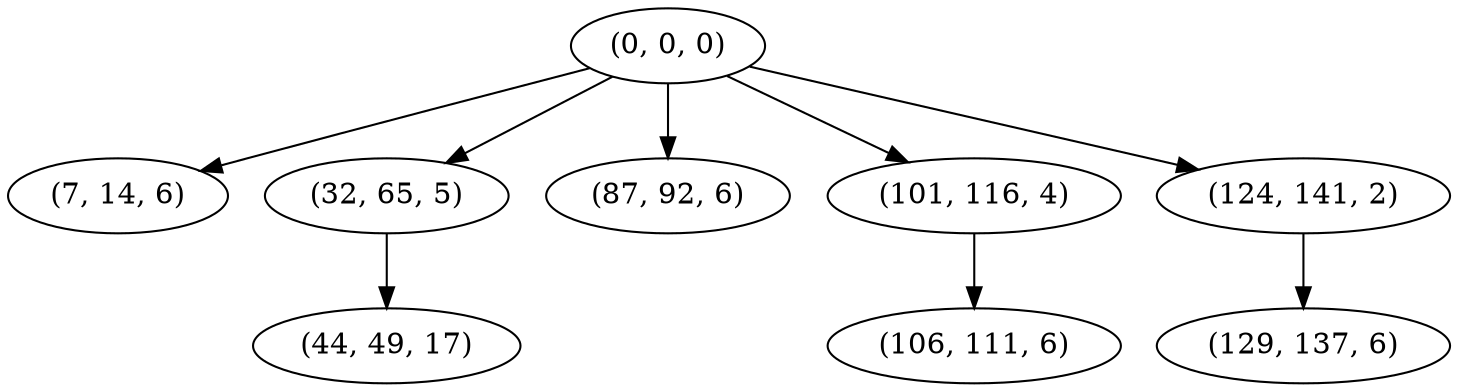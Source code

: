 digraph tree {
    "(0, 0, 0)";
    "(7, 14, 6)";
    "(32, 65, 5)";
    "(44, 49, 17)";
    "(87, 92, 6)";
    "(101, 116, 4)";
    "(106, 111, 6)";
    "(124, 141, 2)";
    "(129, 137, 6)";
    "(0, 0, 0)" -> "(7, 14, 6)";
    "(0, 0, 0)" -> "(32, 65, 5)";
    "(0, 0, 0)" -> "(87, 92, 6)";
    "(0, 0, 0)" -> "(101, 116, 4)";
    "(0, 0, 0)" -> "(124, 141, 2)";
    "(32, 65, 5)" -> "(44, 49, 17)";
    "(101, 116, 4)" -> "(106, 111, 6)";
    "(124, 141, 2)" -> "(129, 137, 6)";
}
